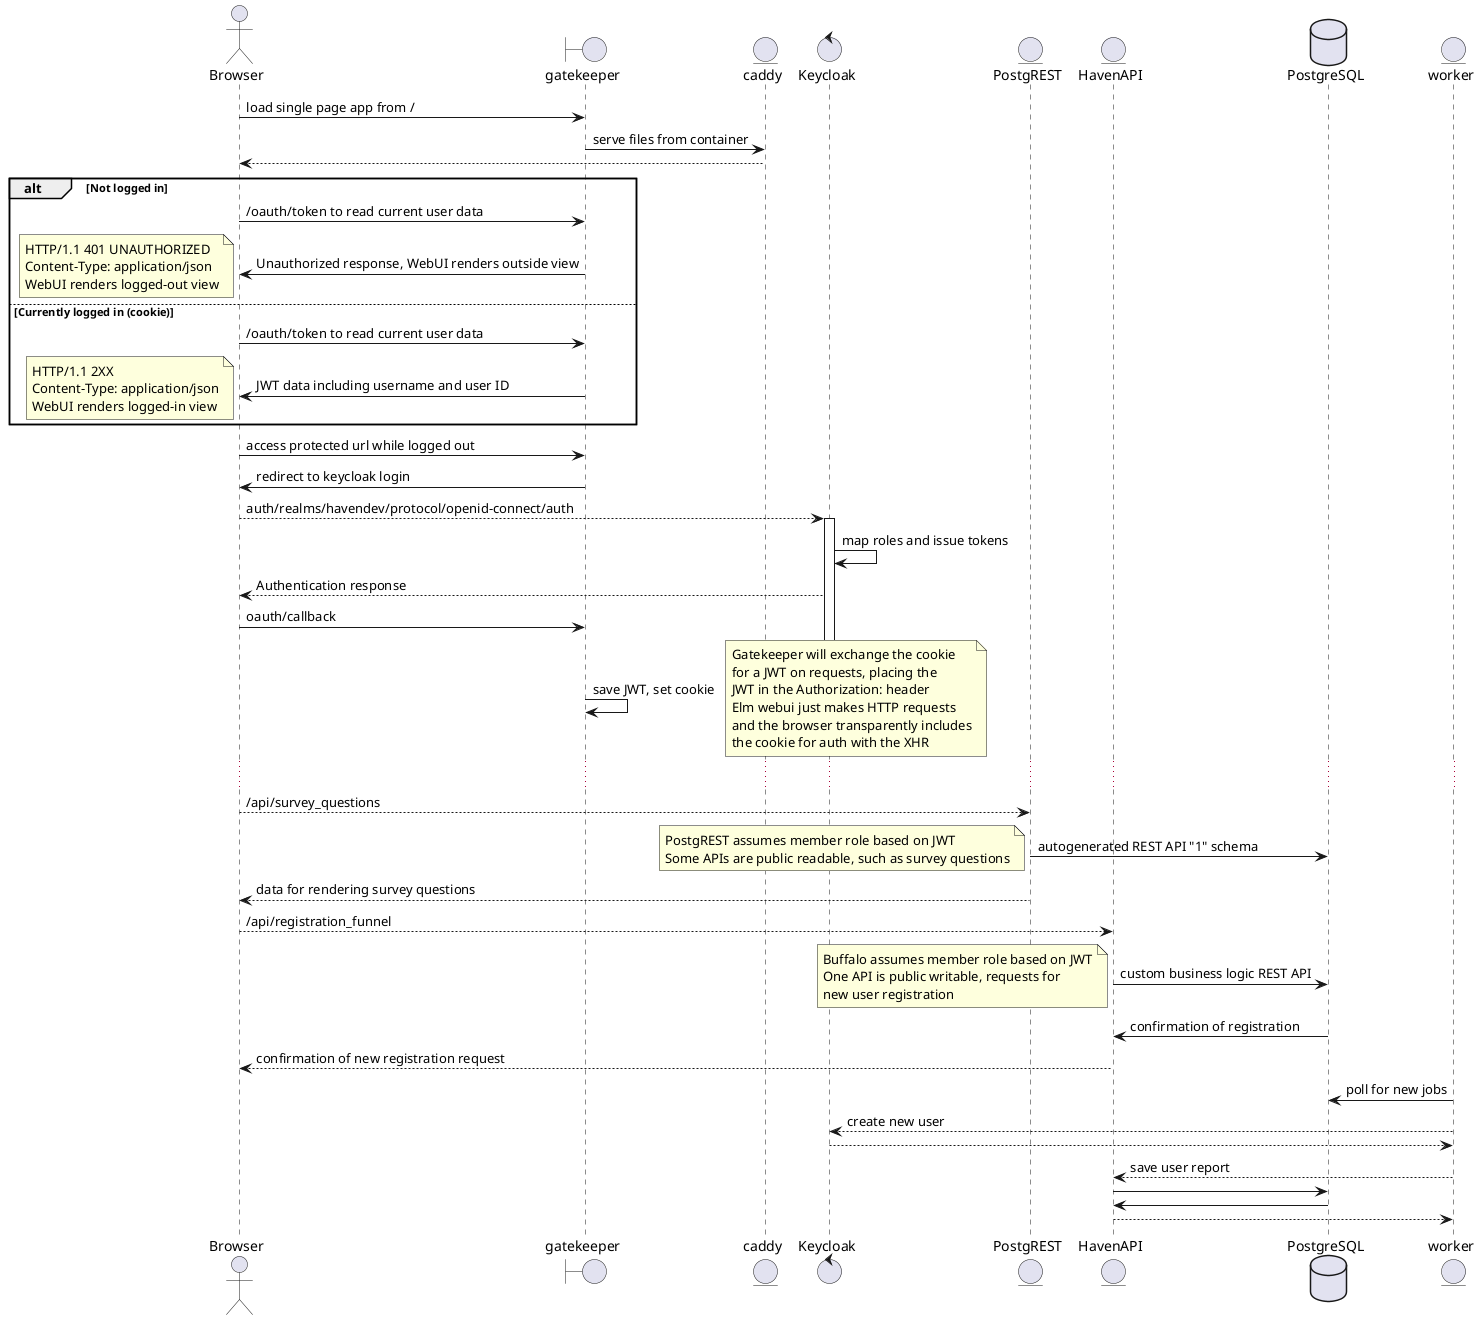 sequence_diagram.puml
@startuml

actor Browser
boundary gatekeeper
entity caddy
control Keycloak
entity PostgREST
entity HavenAPI
database PostgreSQL
entity worker

"Browser" -> "gatekeeper": load single page app from /
"gatekeeper" -> "caddy": serve files from container
"Browser" <-- "caddy"

alt Not logged in
    "Browser" -> "gatekeeper": /oauth/token to read current user data
    "Browser" <- "gatekeeper": Unauthorized response, WebUI renders outside view
    note left
        HTTP/1.1 401 UNAUTHORIZED
        Content-Type: application/json
        WebUI renders logged-out view
    end note

else Currently logged in (cookie)
    "Browser" -> "gatekeeper": /oauth/token to read current user data
    "Browser" <- "gatekeeper": JWT data including username and user ID
    note left
        HTTP/1.1 2XX
        Content-Type: application/json
        WebUI renders logged-in view
    end note
end

"Browser" -> "gatekeeper": access protected url while logged out
"Browser" <- "gatekeeper": redirect to keycloak login
"Browser" ---> "Keycloak": auth/realms/havendev/protocol/openid-connect/auth
activate "Keycloak"

"Keycloak" -> "Keycloak": map roles and issue tokens

"Browser" <--- "Keycloak": Authentication response
"Browser" -> "gatekeeper": oauth/callback
"gatekeeper" -> "gatekeeper": save JWT, set cookie
deactivate "Keycloak"
note right
    Gatekeeper will exchange the cookie
    for a JWT on requests, placing the
    JWT in the Authorization: header
    Elm webui just makes HTTP requests
    and the browser transparently includes
    the cookie for auth with the XHR
end note


...

"Browser" --> "PostgREST": /api/survey_questions
"PostgREST" -> "PostgreSQL": autogenerated REST API "1" schema
note left
    PostgREST assumes member role based on JWT
    Some APIs are public readable, such as survey questions
end note
"Browser" <-- "PostgREST": data for rendering survey questions

"Browser" --> "HavenAPI": /api/registration_funnel
"HavenAPI" -> "PostgreSQL": custom business logic REST API
note left
    Buffalo assumes member role based on JWT
    One API is public writable, requests for
    new user registration
end note
"HavenAPI" <- "PostgreSQL": confirmation of registration
"Browser" <-- "HavenAPI": confirmation of new registration request

"worker" -> "PostgreSQL": poll for new jobs
"worker" --> "Keycloak": create new user
"worker" <-- "Keycloak"
"worker" --> "HavenAPI": save user report
"HavenAPI" -> "PostgreSQL"
"HavenAPI" <- "PostgreSQL"
"worker" <-- "HavenAPI"


@endum
sequence_diagram.puml